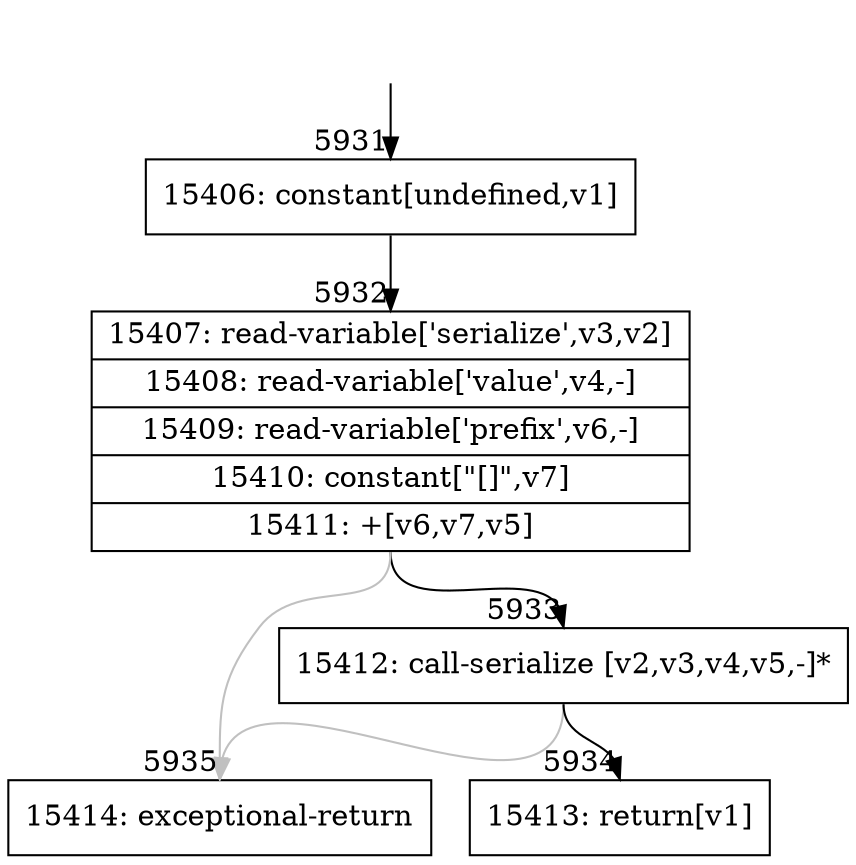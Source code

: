 digraph {
rankdir="TD"
BB_entry443[shape=none,label=""];
BB_entry443 -> BB5931 [tailport=s, headport=n, headlabel="    5931"]
BB5931 [shape=record label="{15406: constant[undefined,v1]}" ] 
BB5931 -> BB5932 [tailport=s, headport=n, headlabel="      5932"]
BB5932 [shape=record label="{15407: read-variable['serialize',v3,v2]|15408: read-variable['value',v4,-]|15409: read-variable['prefix',v6,-]|15410: constant[\"[]\",v7]|15411: +[v6,v7,v5]}" ] 
BB5932 -> BB5933 [tailport=s, headport=n, headlabel="      5933"]
BB5932 -> BB5935 [tailport=s, headport=n, color=gray, headlabel="      5935"]
BB5933 [shape=record label="{15412: call-serialize [v2,v3,v4,v5,-]*}" ] 
BB5933 -> BB5934 [tailport=s, headport=n, headlabel="      5934"]
BB5933 -> BB5935 [tailport=s, headport=n, color=gray]
BB5934 [shape=record label="{15413: return[v1]}" ] 
BB5935 [shape=record label="{15414: exceptional-return}" ] 
//#$~ 9225
}
